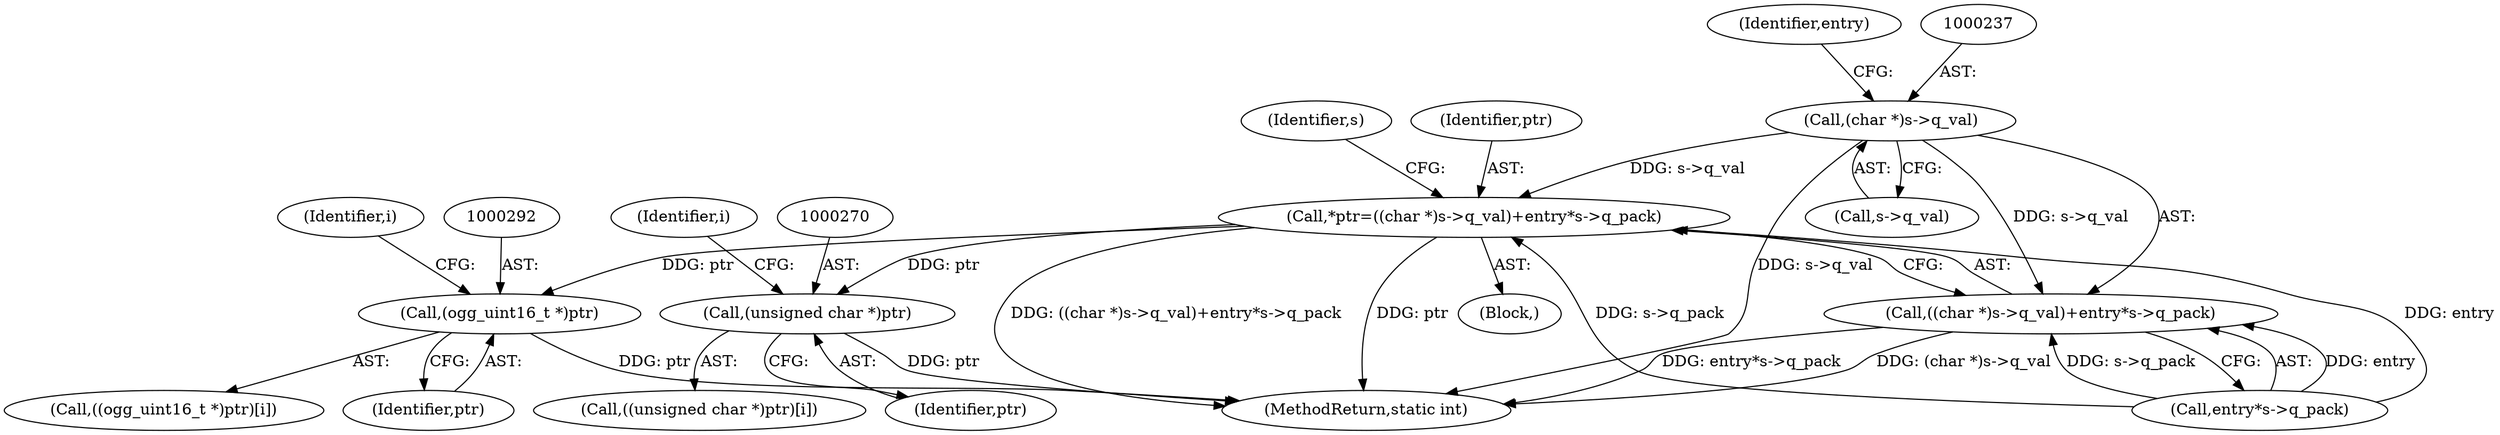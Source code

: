digraph "1_Android_eeb4e45d5683f88488c083ecf142dc89bc3f0b47_1@pointer" {
"1000236" [label="(Call,(char *)s->q_val)"];
"1000233" [label="(Call,*ptr=((char *)s->q_val)+entry*s->q_pack)"];
"1000269" [label="(Call,(unsigned char *)ptr)"];
"1000291" [label="(Call,(ogg_uint16_t *)ptr)"];
"1000235" [label="(Call,((char *)s->q_val)+entry*s->q_pack)"];
"1000249" [label="(Identifier,s)"];
"1000272" [label="(Identifier,i)"];
"1000294" [label="(Identifier,i)"];
"1000268" [label="(Call,((unsigned char *)ptr)[i])"];
"1000235" [label="(Call,((char *)s->q_val)+entry*s->q_pack)"];
"1000408" [label="(MethodReturn,static int)"];
"1000242" [label="(Identifier,entry)"];
"1000233" [label="(Call,*ptr=((char *)s->q_val)+entry*s->q_pack)"];
"1000290" [label="(Call,((ogg_uint16_t *)ptr)[i])"];
"1000271" [label="(Identifier,ptr)"];
"1000238" [label="(Call,s->q_val)"];
"1000241" [label="(Call,entry*s->q_pack)"];
"1000231" [label="(Block,)"];
"1000236" [label="(Call,(char *)s->q_val)"];
"1000234" [label="(Identifier,ptr)"];
"1000269" [label="(Call,(unsigned char *)ptr)"];
"1000291" [label="(Call,(ogg_uint16_t *)ptr)"];
"1000293" [label="(Identifier,ptr)"];
"1000236" -> "1000235"  [label="AST: "];
"1000236" -> "1000238"  [label="CFG: "];
"1000237" -> "1000236"  [label="AST: "];
"1000238" -> "1000236"  [label="AST: "];
"1000242" -> "1000236"  [label="CFG: "];
"1000236" -> "1000408"  [label="DDG: s->q_val"];
"1000236" -> "1000233"  [label="DDG: s->q_val"];
"1000236" -> "1000235"  [label="DDG: s->q_val"];
"1000233" -> "1000231"  [label="AST: "];
"1000233" -> "1000235"  [label="CFG: "];
"1000234" -> "1000233"  [label="AST: "];
"1000235" -> "1000233"  [label="AST: "];
"1000249" -> "1000233"  [label="CFG: "];
"1000233" -> "1000408"  [label="DDG: ((char *)s->q_val)+entry*s->q_pack"];
"1000233" -> "1000408"  [label="DDG: ptr"];
"1000241" -> "1000233"  [label="DDG: entry"];
"1000241" -> "1000233"  [label="DDG: s->q_pack"];
"1000233" -> "1000269"  [label="DDG: ptr"];
"1000233" -> "1000291"  [label="DDG: ptr"];
"1000269" -> "1000268"  [label="AST: "];
"1000269" -> "1000271"  [label="CFG: "];
"1000270" -> "1000269"  [label="AST: "];
"1000271" -> "1000269"  [label="AST: "];
"1000272" -> "1000269"  [label="CFG: "];
"1000269" -> "1000408"  [label="DDG: ptr"];
"1000291" -> "1000290"  [label="AST: "];
"1000291" -> "1000293"  [label="CFG: "];
"1000292" -> "1000291"  [label="AST: "];
"1000293" -> "1000291"  [label="AST: "];
"1000294" -> "1000291"  [label="CFG: "];
"1000291" -> "1000408"  [label="DDG: ptr"];
"1000235" -> "1000241"  [label="CFG: "];
"1000241" -> "1000235"  [label="AST: "];
"1000235" -> "1000408"  [label="DDG: (char *)s->q_val"];
"1000235" -> "1000408"  [label="DDG: entry*s->q_pack"];
"1000241" -> "1000235"  [label="DDG: entry"];
"1000241" -> "1000235"  [label="DDG: s->q_pack"];
}
